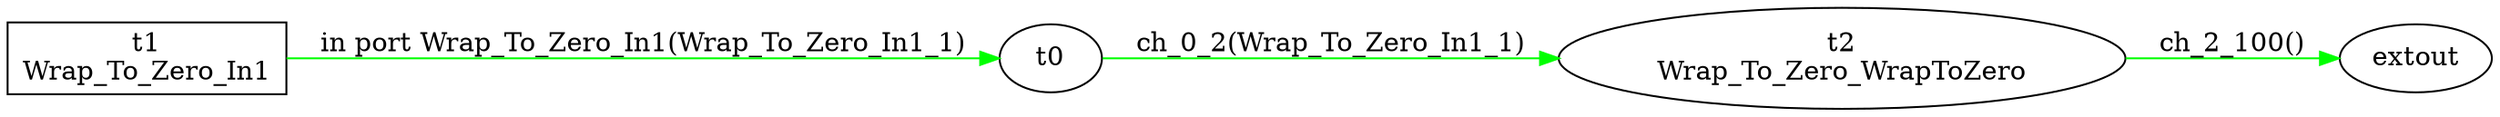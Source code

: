 digraph csp {
	graph [rankdir=LR];
	Wrap_To_Zero_WrapToZero	 [label="t2\nWrap_To_Zero_WrapToZero"];
	t0 -> Wrap_To_Zero_WrapToZero	 [color=green,
		label="ch_0_2(Wrap_To_Zero_In1_1)"];
	extout	 [label=extout];
	Wrap_To_Zero_In1	 [label="t1\nWrap_To_Zero_In1",
		shape=box];
	Wrap_To_Zero_In1 -> t0	 [color=green,
		label="in port Wrap_To_Zero_In1(Wrap_To_Zero_In1_1)"];
	Wrap_To_Zero_WrapToZero -> extout	 [color=green,
		label="ch_2_100()"];
}
